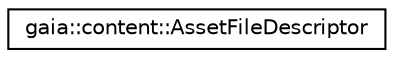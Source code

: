 digraph G
{
  edge [fontname="Helvetica",fontsize="10",labelfontname="Helvetica",labelfontsize="10"];
  node [fontname="Helvetica",fontsize="10",shape=record];
  rankdir=LR;
  Node1 [label="gaia::content::AssetFileDescriptor",height=0.2,width=0.4,color="black", fillcolor="white", style="filled",URL="$d0/d44/classgaia_1_1content_1_1_asset_file_descriptor.html",tooltip="File descriptor of an entry in the AssetManager."];
}
